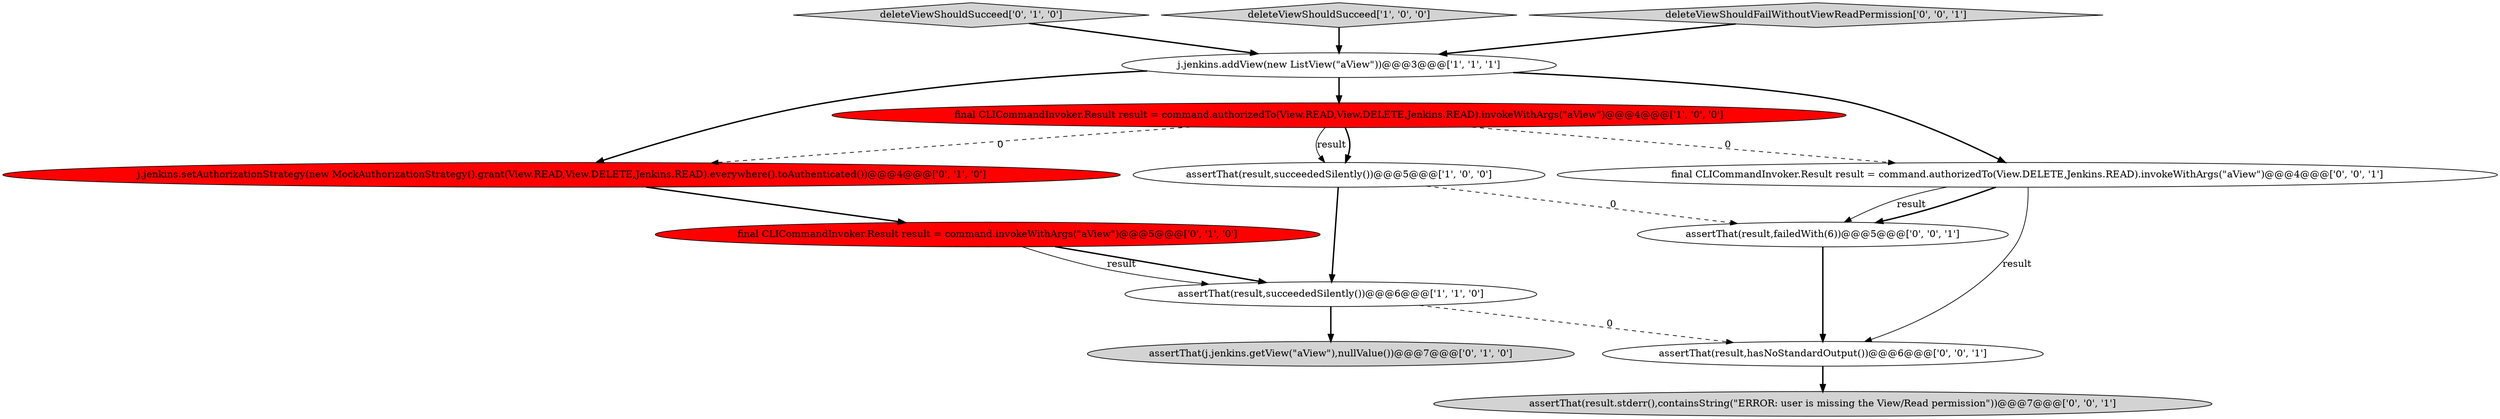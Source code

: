 digraph {
6 [style = filled, label = "deleteViewShouldSucceed['0', '1', '0']", fillcolor = lightgray, shape = diamond image = "AAA0AAABBB2BBB"];
5 [style = filled, label = "j.jenkins.setAuthorizationStrategy(new MockAuthorizationStrategy().grant(View.READ,View.DELETE,Jenkins.READ).everywhere().toAuthenticated())@@@4@@@['0', '1', '0']", fillcolor = red, shape = ellipse image = "AAA1AAABBB2BBB"];
0 [style = filled, label = "deleteViewShouldSucceed['1', '0', '0']", fillcolor = lightgray, shape = diamond image = "AAA0AAABBB1BBB"];
10 [style = filled, label = "deleteViewShouldFailWithoutViewReadPermission['0', '0', '1']", fillcolor = lightgray, shape = diamond image = "AAA0AAABBB3BBB"];
7 [style = filled, label = "final CLICommandInvoker.Result result = command.invokeWithArgs(\"aView\")@@@5@@@['0', '1', '0']", fillcolor = red, shape = ellipse image = "AAA1AAABBB2BBB"];
8 [style = filled, label = "assertThat(j.jenkins.getView(\"aView\"),nullValue())@@@7@@@['0', '1', '0']", fillcolor = lightgray, shape = ellipse image = "AAA0AAABBB2BBB"];
2 [style = filled, label = "final CLICommandInvoker.Result result = command.authorizedTo(View.READ,View.DELETE,Jenkins.READ).invokeWithArgs(\"aView\")@@@4@@@['1', '0', '0']", fillcolor = red, shape = ellipse image = "AAA1AAABBB1BBB"];
12 [style = filled, label = "assertThat(result,failedWith(6))@@@5@@@['0', '0', '1']", fillcolor = white, shape = ellipse image = "AAA0AAABBB3BBB"];
3 [style = filled, label = "j.jenkins.addView(new ListView(\"aView\"))@@@3@@@['1', '1', '1']", fillcolor = white, shape = ellipse image = "AAA0AAABBB1BBB"];
11 [style = filled, label = "assertThat(result.stderr(),containsString(\"ERROR: user is missing the View/Read permission\"))@@@7@@@['0', '0', '1']", fillcolor = lightgray, shape = ellipse image = "AAA0AAABBB3BBB"];
1 [style = filled, label = "assertThat(result,succeededSilently())@@@5@@@['1', '0', '0']", fillcolor = white, shape = ellipse image = "AAA0AAABBB1BBB"];
13 [style = filled, label = "final CLICommandInvoker.Result result = command.authorizedTo(View.DELETE,Jenkins.READ).invokeWithArgs(\"aView\")@@@4@@@['0', '0', '1']", fillcolor = white, shape = ellipse image = "AAA0AAABBB3BBB"];
4 [style = filled, label = "assertThat(result,succeededSilently())@@@6@@@['1', '1', '0']", fillcolor = white, shape = ellipse image = "AAA0AAABBB1BBB"];
9 [style = filled, label = "assertThat(result,hasNoStandardOutput())@@@6@@@['0', '0', '1']", fillcolor = white, shape = ellipse image = "AAA0AAABBB3BBB"];
0->3 [style = bold, label=""];
6->3 [style = bold, label=""];
1->4 [style = bold, label=""];
9->11 [style = bold, label=""];
13->12 [style = solid, label="result"];
2->1 [style = bold, label=""];
10->3 [style = bold, label=""];
7->4 [style = bold, label=""];
12->9 [style = bold, label=""];
1->12 [style = dashed, label="0"];
4->9 [style = dashed, label="0"];
2->5 [style = dashed, label="0"];
3->5 [style = bold, label=""];
13->9 [style = solid, label="result"];
2->1 [style = solid, label="result"];
13->12 [style = bold, label=""];
3->2 [style = bold, label=""];
7->4 [style = solid, label="result"];
2->13 [style = dashed, label="0"];
3->13 [style = bold, label=""];
5->7 [style = bold, label=""];
4->8 [style = bold, label=""];
}
